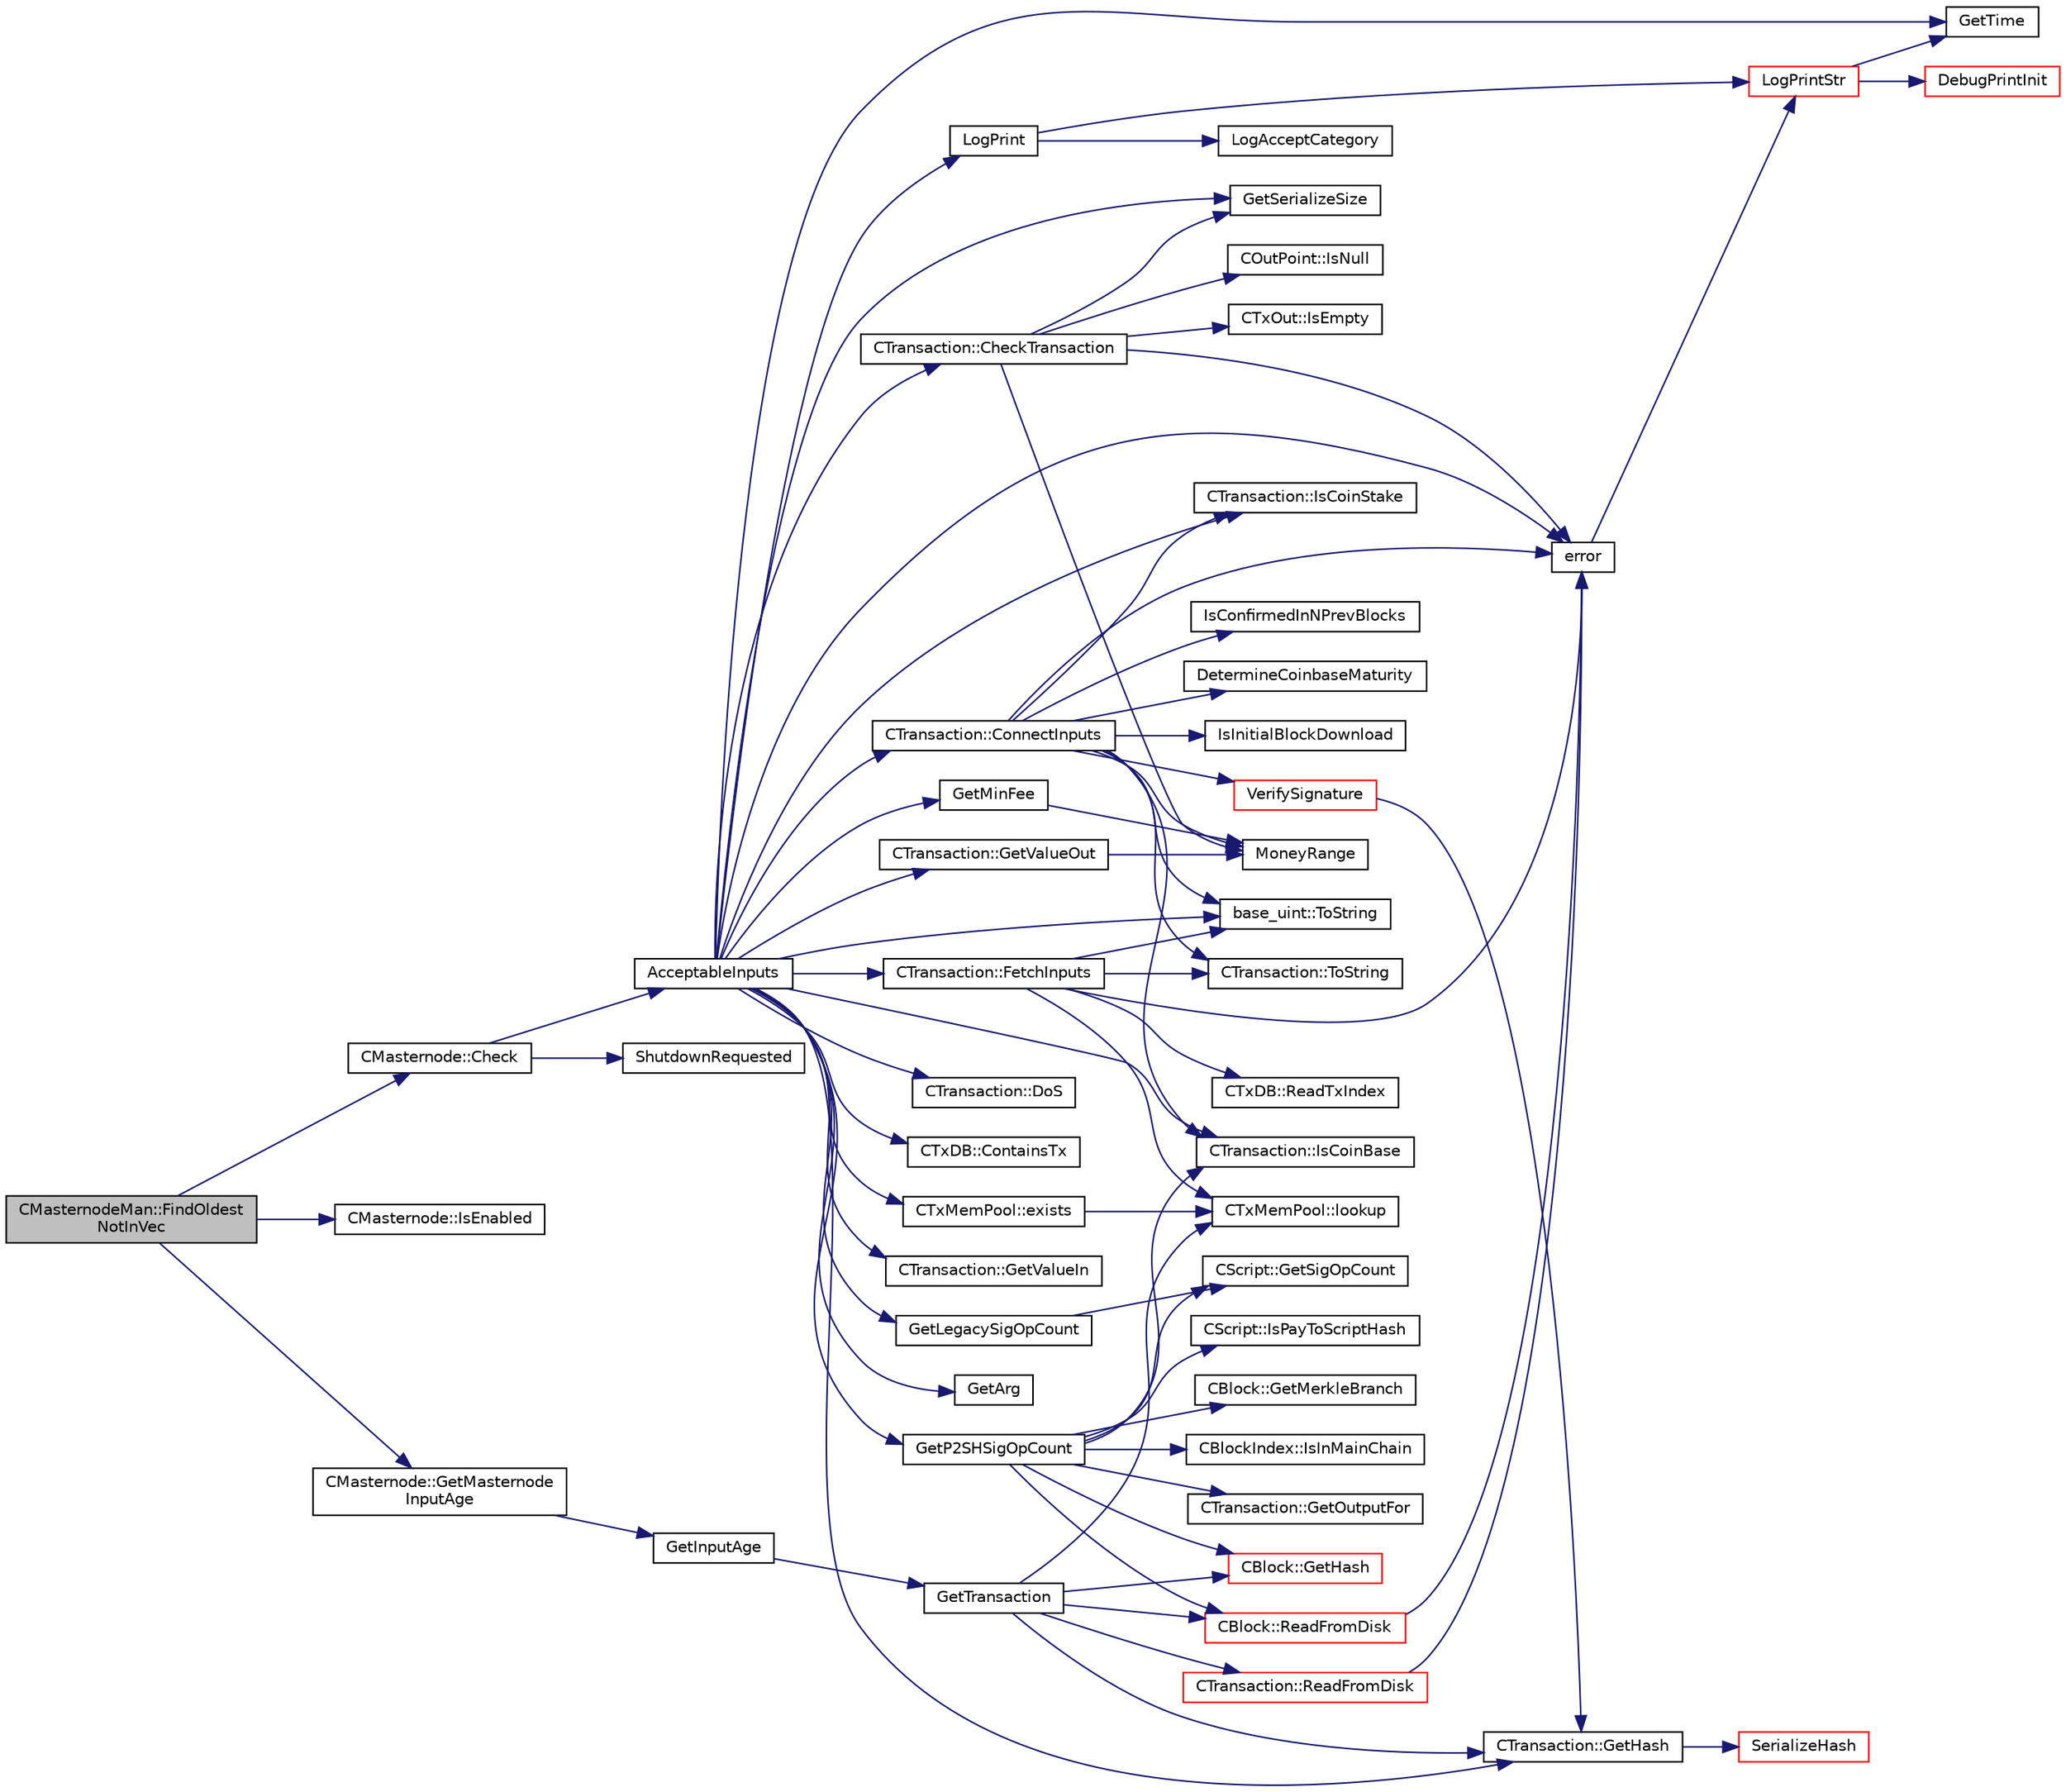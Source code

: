 digraph "CMasternodeMan::FindOldestNotInVec"
{
  edge [fontname="Helvetica",fontsize="10",labelfontname="Helvetica",labelfontsize="10"];
  node [fontname="Helvetica",fontsize="10",shape=record];
  rankdir="LR";
  Node576 [label="CMasternodeMan::FindOldest\lNotInVec",height=0.2,width=0.4,color="black", fillcolor="grey75", style="filled", fontcolor="black"];
  Node576 -> Node577 [color="midnightblue",fontsize="10",style="solid",fontname="Helvetica"];
  Node577 [label="CMasternode::Check",height=0.2,width=0.4,color="black", fillcolor="white", style="filled",URL="$d6/dac/class_c_masternode.html#a6c5f883b797298678c1cf814faab09a5"];
  Node577 -> Node578 [color="midnightblue",fontsize="10",style="solid",fontname="Helvetica"];
  Node578 [label="ShutdownRequested",height=0.2,width=0.4,color="black", fillcolor="white", style="filled",URL="$d0/dc9/init_8cpp.html#a6f201ca9fe6b594f1985c12b4482ea5a"];
  Node577 -> Node579 [color="midnightblue",fontsize="10",style="solid",fontname="Helvetica"];
  Node579 [label="AcceptableInputs",height=0.2,width=0.4,color="black", fillcolor="white", style="filled",URL="$df/d0a/main_8cpp.html#a05dc3f6629734b6d3a233a00e0333aac"];
  Node579 -> Node580 [color="midnightblue",fontsize="10",style="solid",fontname="Helvetica"];
  Node580 [label="CTransaction::CheckTransaction",height=0.2,width=0.4,color="black", fillcolor="white", style="filled",URL="$df/d43/class_c_transaction.html#a2104329681e2749baeeaaf47c0af482d"];
  Node580 -> Node581 [color="midnightblue",fontsize="10",style="solid",fontname="Helvetica"];
  Node581 [label="error",height=0.2,width=0.4,color="black", fillcolor="white", style="filled",URL="$d8/d3c/util_8h.html#af8985880cf4ef26df0a5aa2ffcb76662"];
  Node581 -> Node582 [color="midnightblue",fontsize="10",style="solid",fontname="Helvetica"];
  Node582 [label="LogPrintStr",height=0.2,width=0.4,color="red", fillcolor="white", style="filled",URL="$d8/d3c/util_8h.html#afd4c3002b2797c0560adddb6af3ca1da"];
  Node582 -> Node583 [color="midnightblue",fontsize="10",style="solid",fontname="Helvetica"];
  Node583 [label="DebugPrintInit",height=0.2,width=0.4,color="red", fillcolor="white", style="filled",URL="$df/d2d/util_8cpp.html#a751ff5f21d880737811136b5e0bcea12"];
  Node582 -> Node590 [color="midnightblue",fontsize="10",style="solid",fontname="Helvetica"];
  Node590 [label="GetTime",height=0.2,width=0.4,color="black", fillcolor="white", style="filled",URL="$df/d2d/util_8cpp.html#a46fac5fba8ba905b5f9acb364f5d8c6f"];
  Node580 -> Node591 [color="midnightblue",fontsize="10",style="solid",fontname="Helvetica"];
  Node591 [label="GetSerializeSize",height=0.2,width=0.4,color="black", fillcolor="white", style="filled",URL="$df/d9d/serialize_8h.html#a48239e478ae730373d1984fe304ca025"];
  Node580 -> Node592 [color="midnightblue",fontsize="10",style="solid",fontname="Helvetica"];
  Node592 [label="CTxOut::IsEmpty",height=0.2,width=0.4,color="black", fillcolor="white", style="filled",URL="$d2/db7/class_c_tx_out.html#ae5eab8e2d01f678135b8891645db6b78"];
  Node580 -> Node593 [color="midnightblue",fontsize="10",style="solid",fontname="Helvetica"];
  Node593 [label="MoneyRange",height=0.2,width=0.4,color="black", fillcolor="white", style="filled",URL="$dd/d2f/amount_8h.html#a12db56a9a1c931941f0943ecbb278aae"];
  Node580 -> Node594 [color="midnightblue",fontsize="10",style="solid",fontname="Helvetica"];
  Node594 [label="COutPoint::IsNull",height=0.2,width=0.4,color="black", fillcolor="white", style="filled",URL="$d5/d05/class_c_out_point.html#ae1516581fa2234556761f04af3a207a6"];
  Node579 -> Node581 [color="midnightblue",fontsize="10",style="solid",fontname="Helvetica"];
  Node579 -> Node595 [color="midnightblue",fontsize="10",style="solid",fontname="Helvetica"];
  Node595 [label="CTransaction::IsCoinBase",height=0.2,width=0.4,color="black", fillcolor="white", style="filled",URL="$df/d43/class_c_transaction.html#a96256e8ac1bf79ad9c057e48c41132dd"];
  Node579 -> Node596 [color="midnightblue",fontsize="10",style="solid",fontname="Helvetica"];
  Node596 [label="CTransaction::DoS",height=0.2,width=0.4,color="black", fillcolor="white", style="filled",URL="$df/d43/class_c_transaction.html#ae5f57b4b90e5a179bb359bdf72fba753"];
  Node579 -> Node597 [color="midnightblue",fontsize="10",style="solid",fontname="Helvetica"];
  Node597 [label="CTransaction::IsCoinStake",height=0.2,width=0.4,color="black", fillcolor="white", style="filled",URL="$df/d43/class_c_transaction.html#ace4278a41a296d40dcf5fb2b9cf007ec"];
  Node579 -> Node598 [color="midnightblue",fontsize="10",style="solid",fontname="Helvetica"];
  Node598 [label="CTransaction::GetHash",height=0.2,width=0.4,color="black", fillcolor="white", style="filled",URL="$df/d43/class_c_transaction.html#a0b46d80e82ca324e82c2ce3fc1492bfa"];
  Node598 -> Node599 [color="midnightblue",fontsize="10",style="solid",fontname="Helvetica"];
  Node599 [label="SerializeHash",height=0.2,width=0.4,color="red", fillcolor="white", style="filled",URL="$db/dfb/hash_8h.html#a6de694e43f17c62025c6883965b65e63"];
  Node579 -> Node601 [color="midnightblue",fontsize="10",style="solid",fontname="Helvetica"];
  Node601 [label="CTxMemPool::exists",height=0.2,width=0.4,color="black", fillcolor="white", style="filled",URL="$db/d98/class_c_tx_mem_pool.html#a8b7a13b5289ab839d4460f41a7da9789"];
  Node601 -> Node602 [color="midnightblue",fontsize="10",style="solid",fontname="Helvetica"];
  Node602 [label="CTxMemPool::lookup",height=0.2,width=0.4,color="black", fillcolor="white", style="filled",URL="$db/d98/class_c_tx_mem_pool.html#ad6d9966cdeb4b6586f7186e709b4e77e"];
  Node579 -> Node603 [color="midnightblue",fontsize="10",style="solid",fontname="Helvetica"];
  Node603 [label="CTxDB::ContainsTx",height=0.2,width=0.4,color="black", fillcolor="white", style="filled",URL="$d9/d8d/class_c_tx_d_b.html#a09b87317101ed16b6ad99794279f4c2d"];
  Node579 -> Node604 [color="midnightblue",fontsize="10",style="solid",fontname="Helvetica"];
  Node604 [label="CTransaction::FetchInputs",height=0.2,width=0.4,color="black", fillcolor="white", style="filled",URL="$df/d43/class_c_transaction.html#a5a4967303d3b588a120687f3ed1f4b0a",tooltip="Fetch from memory and/or disk. "];
  Node604 -> Node605 [color="midnightblue",fontsize="10",style="solid",fontname="Helvetica"];
  Node605 [label="CTxDB::ReadTxIndex",height=0.2,width=0.4,color="black", fillcolor="white", style="filled",URL="$d9/d8d/class_c_tx_d_b.html#a8a138e5dcc3ef98991abaa16eaa8ddeb"];
  Node604 -> Node581 [color="midnightblue",fontsize="10",style="solid",fontname="Helvetica"];
  Node604 -> Node606 [color="midnightblue",fontsize="10",style="solid",fontname="Helvetica"];
  Node606 [label="base_uint::ToString",height=0.2,width=0.4,color="black", fillcolor="white", style="filled",URL="$da/df7/classbase__uint.html#acccba4d9d51a0c36261718ca0cbb293b"];
  Node604 -> Node602 [color="midnightblue",fontsize="10",style="solid",fontname="Helvetica"];
  Node604 -> Node607 [color="midnightblue",fontsize="10",style="solid",fontname="Helvetica"];
  Node607 [label="CTransaction::ToString",height=0.2,width=0.4,color="black", fillcolor="white", style="filled",URL="$df/d43/class_c_transaction.html#a80370923c3ac828de68919295d5d0659"];
  Node579 -> Node606 [color="midnightblue",fontsize="10",style="solid",fontname="Helvetica"];
  Node579 -> Node608 [color="midnightblue",fontsize="10",style="solid",fontname="Helvetica"];
  Node608 [label="GetLegacySigOpCount",height=0.2,width=0.4,color="black", fillcolor="white", style="filled",URL="$df/d0a/main_8cpp.html#ad2eaf4f8542c12ea9ee1183609cc6d1a",tooltip="Count ECDSA signature operations the old-fashioned (pre-0.6) way. "];
  Node608 -> Node609 [color="midnightblue",fontsize="10",style="solid",fontname="Helvetica"];
  Node609 [label="CScript::GetSigOpCount",height=0.2,width=0.4,color="black", fillcolor="white", style="filled",URL="$d9/d4b/class_c_script.html#a957f92ddf3efcd76b66e514c05f27dde"];
  Node579 -> Node610 [color="midnightblue",fontsize="10",style="solid",fontname="Helvetica"];
  Node610 [label="GetP2SHSigOpCount",height=0.2,width=0.4,color="black", fillcolor="white", style="filled",URL="$df/d0a/main_8cpp.html#a519cfd439598a8bf64fe5503aa74cfcb",tooltip="Count ECDSA signature operations in pay-to-script-hash inputs. "];
  Node610 -> Node595 [color="midnightblue",fontsize="10",style="solid",fontname="Helvetica"];
  Node610 -> Node611 [color="midnightblue",fontsize="10",style="solid",fontname="Helvetica"];
  Node611 [label="CTransaction::GetOutputFor",height=0.2,width=0.4,color="black", fillcolor="white", style="filled",URL="$df/d43/class_c_transaction.html#a6b7535cbc89183563196d24c3b1d53cd"];
  Node610 -> Node612 [color="midnightblue",fontsize="10",style="solid",fontname="Helvetica"];
  Node612 [label="CScript::IsPayToScriptHash",height=0.2,width=0.4,color="black", fillcolor="white", style="filled",URL="$d9/d4b/class_c_script.html#a0c3729c606d318923dc06f95d85a0971"];
  Node610 -> Node609 [color="midnightblue",fontsize="10",style="solid",fontname="Helvetica"];
  Node610 -> Node613 [color="midnightblue",fontsize="10",style="solid",fontname="Helvetica"];
  Node613 [label="CBlock::ReadFromDisk",height=0.2,width=0.4,color="red", fillcolor="white", style="filled",URL="$d3/d51/class_c_block.html#a77a1b1e9902e1e557d762f5a5f325cd8"];
  Node613 -> Node581 [color="midnightblue",fontsize="10",style="solid",fontname="Helvetica"];
  Node610 -> Node619 [color="midnightblue",fontsize="10",style="solid",fontname="Helvetica"];
  Node619 [label="CBlock::GetHash",height=0.2,width=0.4,color="red", fillcolor="white", style="filled",URL="$d3/d51/class_c_block.html#a681acf1fa72ec2ed6c83ea5afc14e0f3"];
  Node610 -> Node622 [color="midnightblue",fontsize="10",style="solid",fontname="Helvetica"];
  Node622 [label="CBlock::GetMerkleBranch",height=0.2,width=0.4,color="black", fillcolor="white", style="filled",URL="$d3/d51/class_c_block.html#a7a3b82a1d7c641b20f4546f90533bca8"];
  Node610 -> Node623 [color="midnightblue",fontsize="10",style="solid",fontname="Helvetica"];
  Node623 [label="CBlockIndex::IsInMainChain",height=0.2,width=0.4,color="black", fillcolor="white", style="filled",URL="$d3/dbd/class_c_block_index.html#af4f055accf83016b226fd969e4de8fd7"];
  Node579 -> Node624 [color="midnightblue",fontsize="10",style="solid",fontname="Helvetica"];
  Node624 [label="CTransaction::GetValueIn",height=0.2,width=0.4,color="black", fillcolor="white", style="filled",URL="$df/d43/class_c_transaction.html#a50051cce0d44bc4ea2018625101dc1b6",tooltip="Amount of ions coming in to this transaction Note that lightweight clients may not know anything besi..."];
  Node579 -> Node625 [color="midnightblue",fontsize="10",style="solid",fontname="Helvetica"];
  Node625 [label="CTransaction::GetValueOut",height=0.2,width=0.4,color="black", fillcolor="white", style="filled",URL="$df/d43/class_c_transaction.html#a9ce7d94c68adb37627d82669b83a7c59",tooltip="Amount of ions spent by this transaction. "];
  Node625 -> Node593 [color="midnightblue",fontsize="10",style="solid",fontname="Helvetica"];
  Node579 -> Node591 [color="midnightblue",fontsize="10",style="solid",fontname="Helvetica"];
  Node579 -> Node626 [color="midnightblue",fontsize="10",style="solid",fontname="Helvetica"];
  Node626 [label="GetMinFee",height=0.2,width=0.4,color="black", fillcolor="white", style="filled",URL="$df/d0a/main_8cpp.html#a95215e52b78d3270b416dc7b83a306fe"];
  Node626 -> Node593 [color="midnightblue",fontsize="10",style="solid",fontname="Helvetica"];
  Node579 -> Node590 [color="midnightblue",fontsize="10",style="solid",fontname="Helvetica"];
  Node579 -> Node627 [color="midnightblue",fontsize="10",style="solid",fontname="Helvetica"];
  Node627 [label="GetArg",height=0.2,width=0.4,color="black", fillcolor="white", style="filled",URL="$df/d2d/util_8cpp.html#a24f685720bf40370e5bd2a192ad50cd8",tooltip="Return string argument or default value. "];
  Node579 -> Node628 [color="midnightblue",fontsize="10",style="solid",fontname="Helvetica"];
  Node628 [label="LogPrint",height=0.2,width=0.4,color="black", fillcolor="white", style="filled",URL="$d8/d3c/util_8h.html#aab1f837a2366f424bdc996fdf6352171"];
  Node628 -> Node629 [color="midnightblue",fontsize="10",style="solid",fontname="Helvetica"];
  Node629 [label="LogAcceptCategory",height=0.2,width=0.4,color="black", fillcolor="white", style="filled",URL="$d8/d3c/util_8h.html#a343d2a13efe00125f78d25dafb0a8d98"];
  Node628 -> Node582 [color="midnightblue",fontsize="10",style="solid",fontname="Helvetica"];
  Node579 -> Node630 [color="midnightblue",fontsize="10",style="solid",fontname="Helvetica"];
  Node630 [label="CTransaction::ConnectInputs",height=0.2,width=0.4,color="black", fillcolor="white", style="filled",URL="$df/d43/class_c_transaction.html#aaab6c4ba493c918e29fd383043dcaae7",tooltip="Sanity check previous transactions, then, if all checks succeed, mark them as spent by this transacti..."];
  Node630 -> Node581 [color="midnightblue",fontsize="10",style="solid",fontname="Helvetica"];
  Node630 -> Node606 [color="midnightblue",fontsize="10",style="solid",fontname="Helvetica"];
  Node630 -> Node607 [color="midnightblue",fontsize="10",style="solid",fontname="Helvetica"];
  Node630 -> Node595 [color="midnightblue",fontsize="10",style="solid",fontname="Helvetica"];
  Node630 -> Node597 [color="midnightblue",fontsize="10",style="solid",fontname="Helvetica"];
  Node630 -> Node631 [color="midnightblue",fontsize="10",style="solid",fontname="Helvetica"];
  Node631 [label="IsConfirmedInNPrevBlocks",height=0.2,width=0.4,color="black", fillcolor="white", style="filled",URL="$df/d0a/main_8cpp.html#a22e712bbf635a69ba8dd7ae004d2697b"];
  Node630 -> Node632 [color="midnightblue",fontsize="10",style="solid",fontname="Helvetica"];
  Node632 [label="DetermineCoinbaseMaturity",height=0.2,width=0.4,color="black", fillcolor="white", style="filled",URL="$d1/d08/proofs_8cpp.html#a97478c8207cae73889a6b1fbbc3c67e3",tooltip="Determine Coinbase Maturity (generally not a good idea - done so to increase speed) ..."];
  Node630 -> Node593 [color="midnightblue",fontsize="10",style="solid",fontname="Helvetica"];
  Node630 -> Node633 [color="midnightblue",fontsize="10",style="solid",fontname="Helvetica"];
  Node633 [label="IsInitialBlockDownload",height=0.2,width=0.4,color="black", fillcolor="white", style="filled",URL="$df/d0a/main_8cpp.html#a5edcd96316574fd4a7f3ae0922a5cfd6",tooltip="Check whether we are doing an initial block download (synchronizing from disk or network) ..."];
  Node630 -> Node634 [color="midnightblue",fontsize="10",style="solid",fontname="Helvetica"];
  Node634 [label="VerifySignature",height=0.2,width=0.4,color="red", fillcolor="white", style="filled",URL="$dd/d0f/script_8cpp.html#a3bebacccf5ed6d80e80889b65830f893"];
  Node634 -> Node598 [color="midnightblue",fontsize="10",style="solid",fontname="Helvetica"];
  Node576 -> Node695 [color="midnightblue",fontsize="10",style="solid",fontname="Helvetica"];
  Node695 [label="CMasternode::IsEnabled",height=0.2,width=0.4,color="black", fillcolor="white", style="filled",URL="$d6/dac/class_c_masternode.html#a08782379f6ba10e9087b39f0cef19bce"];
  Node576 -> Node696 [color="midnightblue",fontsize="10",style="solid",fontname="Helvetica"];
  Node696 [label="CMasternode::GetMasternode\lInputAge",height=0.2,width=0.4,color="black", fillcolor="white", style="filled",URL="$d6/dac/class_c_masternode.html#abc43d7a984d888b6dbc59a667a2fbc17"];
  Node696 -> Node697 [color="midnightblue",fontsize="10",style="solid",fontname="Helvetica"];
  Node697 [label="GetInputAge",height=0.2,width=0.4,color="black", fillcolor="white", style="filled",URL="$df/d0a/main_8cpp.html#ae137d76bbcaf8d65fab905889b504e26"];
  Node697 -> Node698 [color="midnightblue",fontsize="10",style="solid",fontname="Helvetica"];
  Node698 [label="GetTransaction",height=0.2,width=0.4,color="black", fillcolor="white", style="filled",URL="$df/d0a/main_8cpp.html#a7d2a4633e4e0e8e4cb9c881d45a496b5"];
  Node698 -> Node602 [color="midnightblue",fontsize="10",style="solid",fontname="Helvetica"];
  Node698 -> Node699 [color="midnightblue",fontsize="10",style="solid",fontname="Helvetica"];
  Node699 [label="CTransaction::ReadFromDisk",height=0.2,width=0.4,color="red", fillcolor="white", style="filled",URL="$df/d43/class_c_transaction.html#ad9d526afecbd816c385343f60c5352fd"];
  Node699 -> Node581 [color="midnightblue",fontsize="10",style="solid",fontname="Helvetica"];
  Node698 -> Node613 [color="midnightblue",fontsize="10",style="solid",fontname="Helvetica"];
  Node698 -> Node619 [color="midnightblue",fontsize="10",style="solid",fontname="Helvetica"];
  Node698 -> Node598 [color="midnightblue",fontsize="10",style="solid",fontname="Helvetica"];
}
